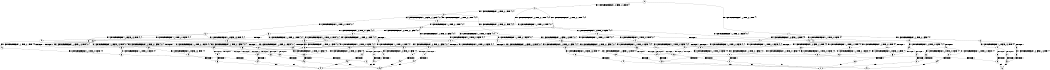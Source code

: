 digraph BCG {
size = "7, 10.5";
center = TRUE;
node [shape = circle];
0 [peripheries = 2];
0 -> 1 [label = "EX !0 !ATOMIC_EXCH_BRANCH (1, +1, TRUE, +0, 1, TRUE) !{}"];
0 -> 2 [label = "EX !1 !ATOMIC_EXCH_BRANCH (1, +0, FALSE, +1, 3, FALSE) !{}"];
1 -> 3 [label = "EX !0 !ATOMIC_EXCH_BRANCH (1, +1, TRUE, +0, 1, FALSE) !{0}"];
1 -> 4 [label = "EX !1 !ATOMIC_EXCH_BRANCH (1, +0, FALSE, +1, 3, TRUE) !{0}"];
1 -> 5 [label = "EX !0 !ATOMIC_EXCH_BRANCH (1, +1, TRUE, +0, 1, FALSE) !{0}"];
2 -> 6 [label = "EX !1 !ATOMIC_EXCH_BRANCH (1, +0, TRUE, +0, 1, TRUE) !{0, 1}"];
2 -> 7 [label = "EX !0 !ATOMIC_EXCH_BRANCH (1, +1, TRUE, +0, 1, TRUE) !{0, 1}"];
2 -> 8 [label = "EX !0 !ATOMIC_EXCH_BRANCH (1, +1, TRUE, +0, 1, TRUE) !{0, 1}"];
3 -> 9 [label = "EX !1 !ATOMIC_EXCH_BRANCH (1, +0, FALSE, +1, 3, TRUE) !{0}"];
3 -> 10 [label = "TERMINATE !0"];
4 -> 11 [label = "EX !0 !ATOMIC_EXCH_BRANCH (1, +1, TRUE, +0, 1, FALSE) !{0, 1}"];
4 -> 12 [label = "TERMINATE !1"];
4 -> 13 [label = "EX !0 !ATOMIC_EXCH_BRANCH (1, +1, TRUE, +0, 1, FALSE) !{0, 1}"];
5 -> 14 [label = "EX !1 !ATOMIC_EXCH_BRANCH (1, +0, FALSE, +1, 3, TRUE) !{0}"];
5 -> 15 [label = "TERMINATE !0"];
6 -> 16 [label = "EX !1 !ATOMIC_EXCH_BRANCH (1, +0, FALSE, +1, 3, FALSE) !{0, 1}"];
6 -> 17 [label = "EX !0 !ATOMIC_EXCH_BRANCH (1, +1, TRUE, +0, 1, TRUE) !{0, 1}"];
6 -> 18 [label = "EX !0 !ATOMIC_EXCH_BRANCH (1, +1, TRUE, +0, 1, TRUE) !{0, 1}"];
7 -> 19 [label = "EX !0 !ATOMIC_EXCH_BRANCH (1, +1, TRUE, +0, 1, FALSE) !{0, 1}"];
7 -> 20 [label = "EX !1 !ATOMIC_EXCH_BRANCH (1, +0, TRUE, +0, 1, FALSE) !{0, 1}"];
7 -> 21 [label = "EX !0 !ATOMIC_EXCH_BRANCH (1, +1, TRUE, +0, 1, FALSE) !{0, 1}"];
8 -> 22 [label = "EX !1 !ATOMIC_EXCH_BRANCH (1, +0, TRUE, +0, 1, FALSE) !{0, 1}"];
8 -> 21 [label = "EX !0 !ATOMIC_EXCH_BRANCH (1, +1, TRUE, +0, 1, FALSE) !{0, 1}"];
8 -> 23 [label = "EX !1 !ATOMIC_EXCH_BRANCH (1, +0, TRUE, +0, 1, FALSE) !{0, 1}"];
9 -> 24 [label = "TERMINATE !0"];
9 -> 25 [label = "TERMINATE !1"];
10 -> 26 [label = "EX !1 !ATOMIC_EXCH_BRANCH (1, +0, FALSE, +1, 3, TRUE) !{}"];
11 -> 24 [label = "TERMINATE !0"];
11 -> 25 [label = "TERMINATE !1"];
12 -> 27 [label = "EX !0 !ATOMIC_EXCH_BRANCH (1, +1, TRUE, +0, 1, FALSE) !{0}"];
12 -> 28 [label = "EX !0 !ATOMIC_EXCH_BRANCH (1, +1, TRUE, +0, 1, FALSE) !{0}"];
13 -> 29 [label = "TERMINATE !0"];
13 -> 30 [label = "TERMINATE !1"];
14 -> 31 [label = "TERMINATE !0"];
14 -> 32 [label = "TERMINATE !1"];
15 -> 33 [label = "EX !1 !ATOMIC_EXCH_BRANCH (1, +0, FALSE, +1, 3, TRUE) !{}"];
16 -> 6 [label = "EX !1 !ATOMIC_EXCH_BRANCH (1, +0, TRUE, +0, 1, TRUE) !{0, 1}"];
16 -> 7 [label = "EX !0 !ATOMIC_EXCH_BRANCH (1, +1, TRUE, +0, 1, TRUE) !{0, 1}"];
16 -> 8 [label = "EX !0 !ATOMIC_EXCH_BRANCH (1, +1, TRUE, +0, 1, TRUE) !{0, 1}"];
17 -> 34 [label = "EX !0 !ATOMIC_EXCH_BRANCH (1, +1, TRUE, +0, 1, FALSE) !{0, 1}"];
17 -> 35 [label = "EX !1 !ATOMIC_EXCH_BRANCH (1, +0, FALSE, +1, 3, TRUE) !{0, 1}"];
17 -> 36 [label = "EX !0 !ATOMIC_EXCH_BRANCH (1, +1, TRUE, +0, 1, FALSE) !{0, 1}"];
18 -> 37 [label = "EX !1 !ATOMIC_EXCH_BRANCH (1, +0, FALSE, +1, 3, TRUE) !{0, 1}"];
18 -> 36 [label = "EX !0 !ATOMIC_EXCH_BRANCH (1, +1, TRUE, +0, 1, FALSE) !{0, 1}"];
18 -> 38 [label = "EX !1 !ATOMIC_EXCH_BRANCH (1, +0, FALSE, +1, 3, TRUE) !{0, 1}"];
19 -> 39 [label = "EX !1 !ATOMIC_EXCH_BRANCH (1, +0, TRUE, +0, 1, FALSE) !{0, 1}"];
19 -> 40 [label = "TERMINATE !0"];
20 -> 41 [label = "EX !0 !ATOMIC_EXCH_BRANCH (1, +1, TRUE, +0, 1, TRUE) !{0, 1}"];
20 -> 42 [label = "TERMINATE !1"];
20 -> 43 [label = "EX !0 !ATOMIC_EXCH_BRANCH (1, +1, TRUE, +0, 1, TRUE) !{0, 1}"];
21 -> 44 [label = "EX !1 !ATOMIC_EXCH_BRANCH (1, +0, TRUE, +0, 1, FALSE) !{0, 1}"];
21 -> 45 [label = "EX !1 !ATOMIC_EXCH_BRANCH (1, +0, TRUE, +0, 1, FALSE) !{0, 1}"];
21 -> 46 [label = "TERMINATE !0"];
22 -> 47 [label = "EX !0 !ATOMIC_EXCH_BRANCH (1, +1, TRUE, +0, 1, TRUE) !{0, 1}"];
22 -> 48 [label = "TERMINATE !1"];
22 -> 43 [label = "EX !0 !ATOMIC_EXCH_BRANCH (1, +1, TRUE, +0, 1, TRUE) !{0, 1}"];
23 -> 43 [label = "EX !0 !ATOMIC_EXCH_BRANCH (1, +1, TRUE, +0, 1, TRUE) !{0, 1}"];
23 -> 49 [label = "TERMINATE !1"];
24 -> 50 [label = "TERMINATE !1"];
25 -> 51 [label = "TERMINATE !0"];
26 -> 50 [label = "TERMINATE !1"];
27 -> 51 [label = "TERMINATE !0"];
28 -> 52 [label = "TERMINATE !0"];
29 -> 53 [label = "TERMINATE !1"];
30 -> 54 [label = "TERMINATE !0"];
31 -> 55 [label = "TERMINATE !1"];
32 -> 52 [label = "TERMINATE !0"];
33 -> 55 [label = "TERMINATE !1"];
34 -> 56 [label = "EX !1 !ATOMIC_EXCH_BRANCH (1, +0, FALSE, +1, 3, TRUE) !{0, 1}"];
34 -> 57 [label = "TERMINATE !0"];
35 -> 11 [label = "EX !0 !ATOMIC_EXCH_BRANCH (1, +1, TRUE, +0, 1, FALSE) !{0, 1}"];
35 -> 12 [label = "TERMINATE !1"];
35 -> 13 [label = "EX !0 !ATOMIC_EXCH_BRANCH (1, +1, TRUE, +0, 1, FALSE) !{0, 1}"];
36 -> 58 [label = "EX !1 !ATOMIC_EXCH_BRANCH (1, +0, FALSE, +1, 3, TRUE) !{0, 1}"];
36 -> 59 [label = "EX !1 !ATOMIC_EXCH_BRANCH (1, +0, FALSE, +1, 3, TRUE) !{0, 1}"];
36 -> 60 [label = "TERMINATE !0"];
37 -> 61 [label = "EX !0 !ATOMIC_EXCH_BRANCH (1, +1, TRUE, +0, 1, FALSE) !{0, 1}"];
37 -> 62 [label = "TERMINATE !1"];
37 -> 13 [label = "EX !0 !ATOMIC_EXCH_BRANCH (1, +1, TRUE, +0, 1, FALSE) !{0, 1}"];
38 -> 13 [label = "EX !0 !ATOMIC_EXCH_BRANCH (1, +1, TRUE, +0, 1, FALSE) !{0, 1}"];
38 -> 63 [label = "TERMINATE !1"];
39 -> 64 [label = "TERMINATE !0"];
39 -> 65 [label = "TERMINATE !1"];
40 -> 66 [label = "EX !1 !ATOMIC_EXCH_BRANCH (1, +0, TRUE, +0, 1, FALSE) !{1}"];
40 -> 67 [label = "EX !1 !ATOMIC_EXCH_BRANCH (1, +0, TRUE, +0, 1, FALSE) !{1}"];
41 -> 11 [label = "EX !0 !ATOMIC_EXCH_BRANCH (1, +1, TRUE, +0, 1, FALSE) !{0, 1}"];
41 -> 12 [label = "TERMINATE !1"];
41 -> 13 [label = "EX !0 !ATOMIC_EXCH_BRANCH (1, +1, TRUE, +0, 1, FALSE) !{0, 1}"];
42 -> 68 [label = "EX !0 !ATOMIC_EXCH_BRANCH (1, +1, TRUE, +0, 1, TRUE) !{0}"];
42 -> 69 [label = "EX !0 !ATOMIC_EXCH_BRANCH (1, +1, TRUE, +0, 1, TRUE) !{0}"];
43 -> 13 [label = "EX !0 !ATOMIC_EXCH_BRANCH (1, +1, TRUE, +0, 1, FALSE) !{0, 1}"];
43 -> 63 [label = "TERMINATE !1"];
44 -> 70 [label = "TERMINATE !0"];
44 -> 71 [label = "TERMINATE !1"];
45 -> 72 [label = "TERMINATE !0"];
45 -> 73 [label = "TERMINATE !1"];
46 -> 74 [label = "EX !1 !ATOMIC_EXCH_BRANCH (1, +0, TRUE, +0, 1, FALSE) !{1}"];
47 -> 61 [label = "EX !0 !ATOMIC_EXCH_BRANCH (1, +1, TRUE, +0, 1, FALSE) !{0, 1}"];
47 -> 62 [label = "TERMINATE !1"];
47 -> 13 [label = "EX !0 !ATOMIC_EXCH_BRANCH (1, +1, TRUE, +0, 1, FALSE) !{0, 1}"];
48 -> 75 [label = "EX !0 !ATOMIC_EXCH_BRANCH (1, +1, TRUE, +0, 1, TRUE) !{0}"];
49 -> 76 [label = "EX !0 !ATOMIC_EXCH_BRANCH (1, +1, TRUE, +0, 1, TRUE) !{0}"];
50 -> 77 [label = "exit"];
51 -> 77 [label = "exit"];
52 -> 78 [label = "exit"];
53 -> 79 [label = "exit"];
54 -> 79 [label = "exit"];
55 -> 78 [label = "exit"];
56 -> 24 [label = "TERMINATE !0"];
56 -> 25 [label = "TERMINATE !1"];
57 -> 80 [label = "EX !1 !ATOMIC_EXCH_BRANCH (1, +0, FALSE, +1, 3, TRUE) !{1}"];
57 -> 81 [label = "EX !1 !ATOMIC_EXCH_BRANCH (1, +0, FALSE, +1, 3, TRUE) !{1}"];
58 -> 82 [label = "TERMINATE !0"];
58 -> 83 [label = "TERMINATE !1"];
59 -> 29 [label = "TERMINATE !0"];
59 -> 30 [label = "TERMINATE !1"];
60 -> 84 [label = "EX !1 !ATOMIC_EXCH_BRANCH (1, +0, FALSE, +1, 3, TRUE) !{1}"];
61 -> 82 [label = "TERMINATE !0"];
61 -> 83 [label = "TERMINATE !1"];
62 -> 85 [label = "EX !0 !ATOMIC_EXCH_BRANCH (1, +1, TRUE, +0, 1, FALSE) !{0}"];
63 -> 86 [label = "EX !0 !ATOMIC_EXCH_BRANCH (1, +1, TRUE, +0, 1, FALSE) !{0}"];
64 -> 87 [label = "TERMINATE !1"];
65 -> 88 [label = "TERMINATE !0"];
66 -> 87 [label = "TERMINATE !1"];
67 -> 89 [label = "TERMINATE !1"];
68 -> 27 [label = "EX !0 !ATOMIC_EXCH_BRANCH (1, +1, TRUE, +0, 1, FALSE) !{0}"];
68 -> 28 [label = "EX !0 !ATOMIC_EXCH_BRANCH (1, +1, TRUE, +0, 1, FALSE) !{0}"];
69 -> 28 [label = "EX !0 !ATOMIC_EXCH_BRANCH (1, +1, TRUE, +0, 1, FALSE) !{0}"];
70 -> 90 [label = "TERMINATE !1"];
71 -> 91 [label = "TERMINATE !0"];
72 -> 92 [label = "TERMINATE !1"];
73 -> 93 [label = "TERMINATE !0"];
74 -> 92 [label = "TERMINATE !1"];
75 -> 85 [label = "EX !0 !ATOMIC_EXCH_BRANCH (1, +1, TRUE, +0, 1, FALSE) !{0}"];
76 -> 86 [label = "EX !0 !ATOMIC_EXCH_BRANCH (1, +1, TRUE, +0, 1, FALSE) !{0}"];
80 -> 50 [label = "TERMINATE !1"];
81 -> 94 [label = "TERMINATE !1"];
82 -> 95 [label = "TERMINATE !1"];
83 -> 96 [label = "TERMINATE !0"];
84 -> 53 [label = "TERMINATE !1"];
85 -> 96 [label = "TERMINATE !0"];
86 -> 54 [label = "TERMINATE !0"];
87 -> 77 [label = "exit"];
88 -> 77 [label = "exit"];
89 -> 97 [label = "exit"];
90 -> 98 [label = "exit"];
91 -> 98 [label = "exit"];
92 -> 79 [label = "exit"];
93 -> 79 [label = "exit"];
94 -> 97 [label = "exit"];
95 -> 98 [label = "exit"];
96 -> 98 [label = "exit"];
}
